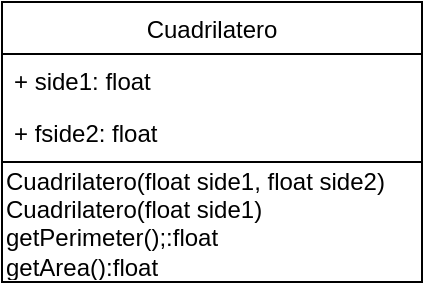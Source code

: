 <mxfile version="20.8.16" type="device"><diagram id="C5RBs43oDa-KdzZeNtuy" name="Page-1"><mxGraphModel dx="880" dy="532" grid="1" gridSize="10" guides="1" tooltips="1" connect="1" arrows="1" fold="1" page="1" pageScale="1" pageWidth="827" pageHeight="1169" math="0" shadow="0"><root><mxCell id="WIyWlLk6GJQsqaUBKTNV-0"/><mxCell id="WIyWlLk6GJQsqaUBKTNV-1" parent="WIyWlLk6GJQsqaUBKTNV-0"/><mxCell id="kEouExSWW155juFUdzMl-9" value="Cuadrilatero" style="swimlane;fontStyle=0;childLayout=stackLayout;horizontal=1;startSize=26;fillColor=none;horizontalStack=0;resizeParent=1;resizeParentMax=0;resizeLast=0;collapsible=1;marginBottom=0;" vertex="1" parent="WIyWlLk6GJQsqaUBKTNV-1"><mxGeometry x="340" y="220" width="210" height="80" as="geometry"><mxRectangle x="340" y="220" width="110" height="30" as="alternateBounds"/></mxGeometry></mxCell><mxCell id="kEouExSWW155juFUdzMl-10" value="+ side1: float" style="text;strokeColor=none;fillColor=none;align=left;verticalAlign=top;spacingLeft=4;spacingRight=4;overflow=hidden;rotatable=0;points=[[0,0.5],[1,0.5]];portConstraint=eastwest;" vertex="1" parent="kEouExSWW155juFUdzMl-9"><mxGeometry y="26" width="210" height="26" as="geometry"/></mxCell><mxCell id="kEouExSWW155juFUdzMl-11" value="+ fside2: float" style="text;strokeColor=none;fillColor=none;align=left;verticalAlign=top;spacingLeft=4;spacingRight=4;overflow=hidden;rotatable=0;points=[[0,0.5],[1,0.5]];portConstraint=eastwest;" vertex="1" parent="kEouExSWW155juFUdzMl-9"><mxGeometry y="52" width="210" height="28" as="geometry"/></mxCell><mxCell id="kEouExSWW155juFUdzMl-21" value="" style="shape=table;startSize=0;container=1;collapsible=0;childLayout=tableLayout;fillColor=none;align=left;" vertex="1" parent="WIyWlLk6GJQsqaUBKTNV-1"><mxGeometry x="340" y="300" width="210" height="60" as="geometry"/></mxCell><mxCell id="kEouExSWW155juFUdzMl-22" value="" style="shape=tableRow;horizontal=0;startSize=0;swimlaneHead=0;swimlaneBody=0;strokeColor=inherit;top=0;left=0;bottom=0;right=0;collapsible=0;dropTarget=0;fillColor=none;points=[[0,0.5],[1,0.5]];portConstraint=eastwest;" vertex="1" parent="kEouExSWW155juFUdzMl-21"><mxGeometry width="210" height="60" as="geometry"/></mxCell><mxCell id="kEouExSWW155juFUdzMl-23" value="Cuadrilatero(float side1, float side2)&lt;br&gt;Cuadrilatero(float side1)&lt;br&gt;getPerimeter();:float&lt;br&gt;getArea():float" style="shape=partialRectangle;html=1;whiteSpace=wrap;connectable=0;strokeColor=inherit;overflow=hidden;fillColor=none;top=0;left=0;bottom=0;right=0;pointerEvents=1;align=left;" vertex="1" parent="kEouExSWW155juFUdzMl-22"><mxGeometry width="210" height="60" as="geometry"><mxRectangle width="210" height="60" as="alternateBounds"/></mxGeometry></mxCell></root></mxGraphModel></diagram></mxfile>